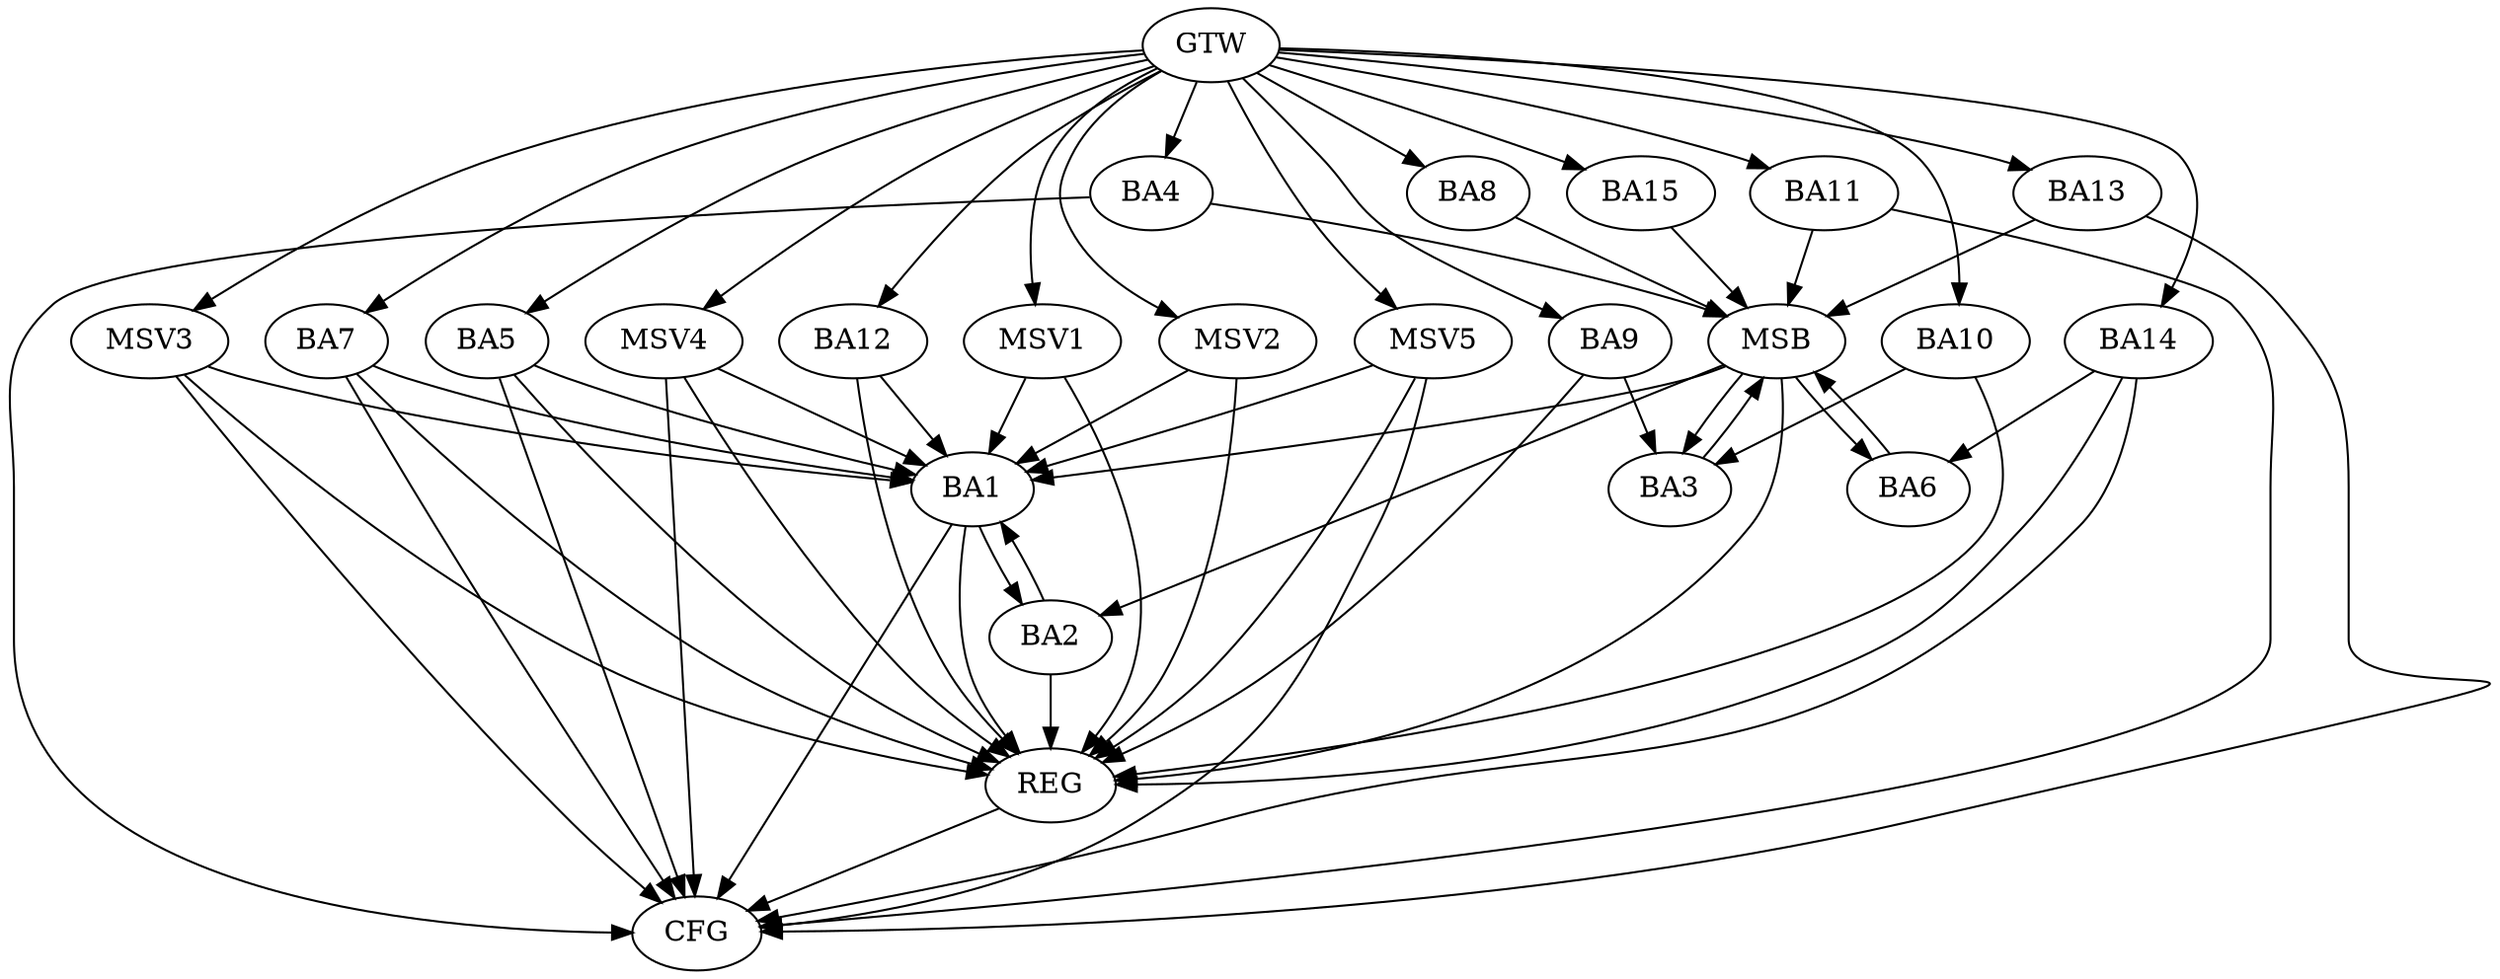 strict digraph G {
  BA1 [ label="BA1" ];
  BA2 [ label="BA2" ];
  BA3 [ label="BA3" ];
  BA4 [ label="BA4" ];
  BA5 [ label="BA5" ];
  BA6 [ label="BA6" ];
  BA7 [ label="BA7" ];
  BA8 [ label="BA8" ];
  BA9 [ label="BA9" ];
  BA10 [ label="BA10" ];
  BA11 [ label="BA11" ];
  BA12 [ label="BA12" ];
  BA13 [ label="BA13" ];
  BA14 [ label="BA14" ];
  BA15 [ label="BA15" ];
  GTW [ label="GTW" ];
  REG [ label="REG" ];
  MSB [ label="MSB" ];
  CFG [ label="CFG" ];
  MSV1 [ label="MSV1" ];
  MSV2 [ label="MSV2" ];
  MSV3 [ label="MSV3" ];
  MSV4 [ label="MSV4" ];
  MSV5 [ label="MSV5" ];
  BA1 -> BA2;
  BA2 -> BA1;
  BA5 -> BA1;
  BA7 -> BA1;
  BA9 -> BA3;
  BA10 -> BA3;
  BA12 -> BA1;
  BA14 -> BA6;
  GTW -> BA4;
  GTW -> BA5;
  GTW -> BA7;
  GTW -> BA8;
  GTW -> BA9;
  GTW -> BA10;
  GTW -> BA11;
  GTW -> BA12;
  GTW -> BA13;
  GTW -> BA14;
  GTW -> BA15;
  BA1 -> REG;
  BA2 -> REG;
  BA5 -> REG;
  BA7 -> REG;
  BA9 -> REG;
  BA10 -> REG;
  BA12 -> REG;
  BA14 -> REG;
  BA3 -> MSB;
  MSB -> BA2;
  MSB -> REG;
  BA4 -> MSB;
  MSB -> BA1;
  BA6 -> MSB;
  BA8 -> MSB;
  MSB -> BA3;
  BA11 -> MSB;
  BA13 -> MSB;
  MSB -> BA6;
  BA15 -> MSB;
  BA7 -> CFG;
  BA1 -> CFG;
  BA11 -> CFG;
  BA14 -> CFG;
  BA5 -> CFG;
  BA13 -> CFG;
  BA4 -> CFG;
  REG -> CFG;
  MSV1 -> BA1;
  GTW -> MSV1;
  MSV1 -> REG;
  MSV2 -> BA1;
  MSV3 -> BA1;
  GTW -> MSV2;
  MSV2 -> REG;
  GTW -> MSV3;
  MSV3 -> REG;
  MSV3 -> CFG;
  MSV4 -> BA1;
  GTW -> MSV4;
  MSV4 -> REG;
  MSV4 -> CFG;
  MSV5 -> BA1;
  GTW -> MSV5;
  MSV5 -> REG;
  MSV5 -> CFG;
}

